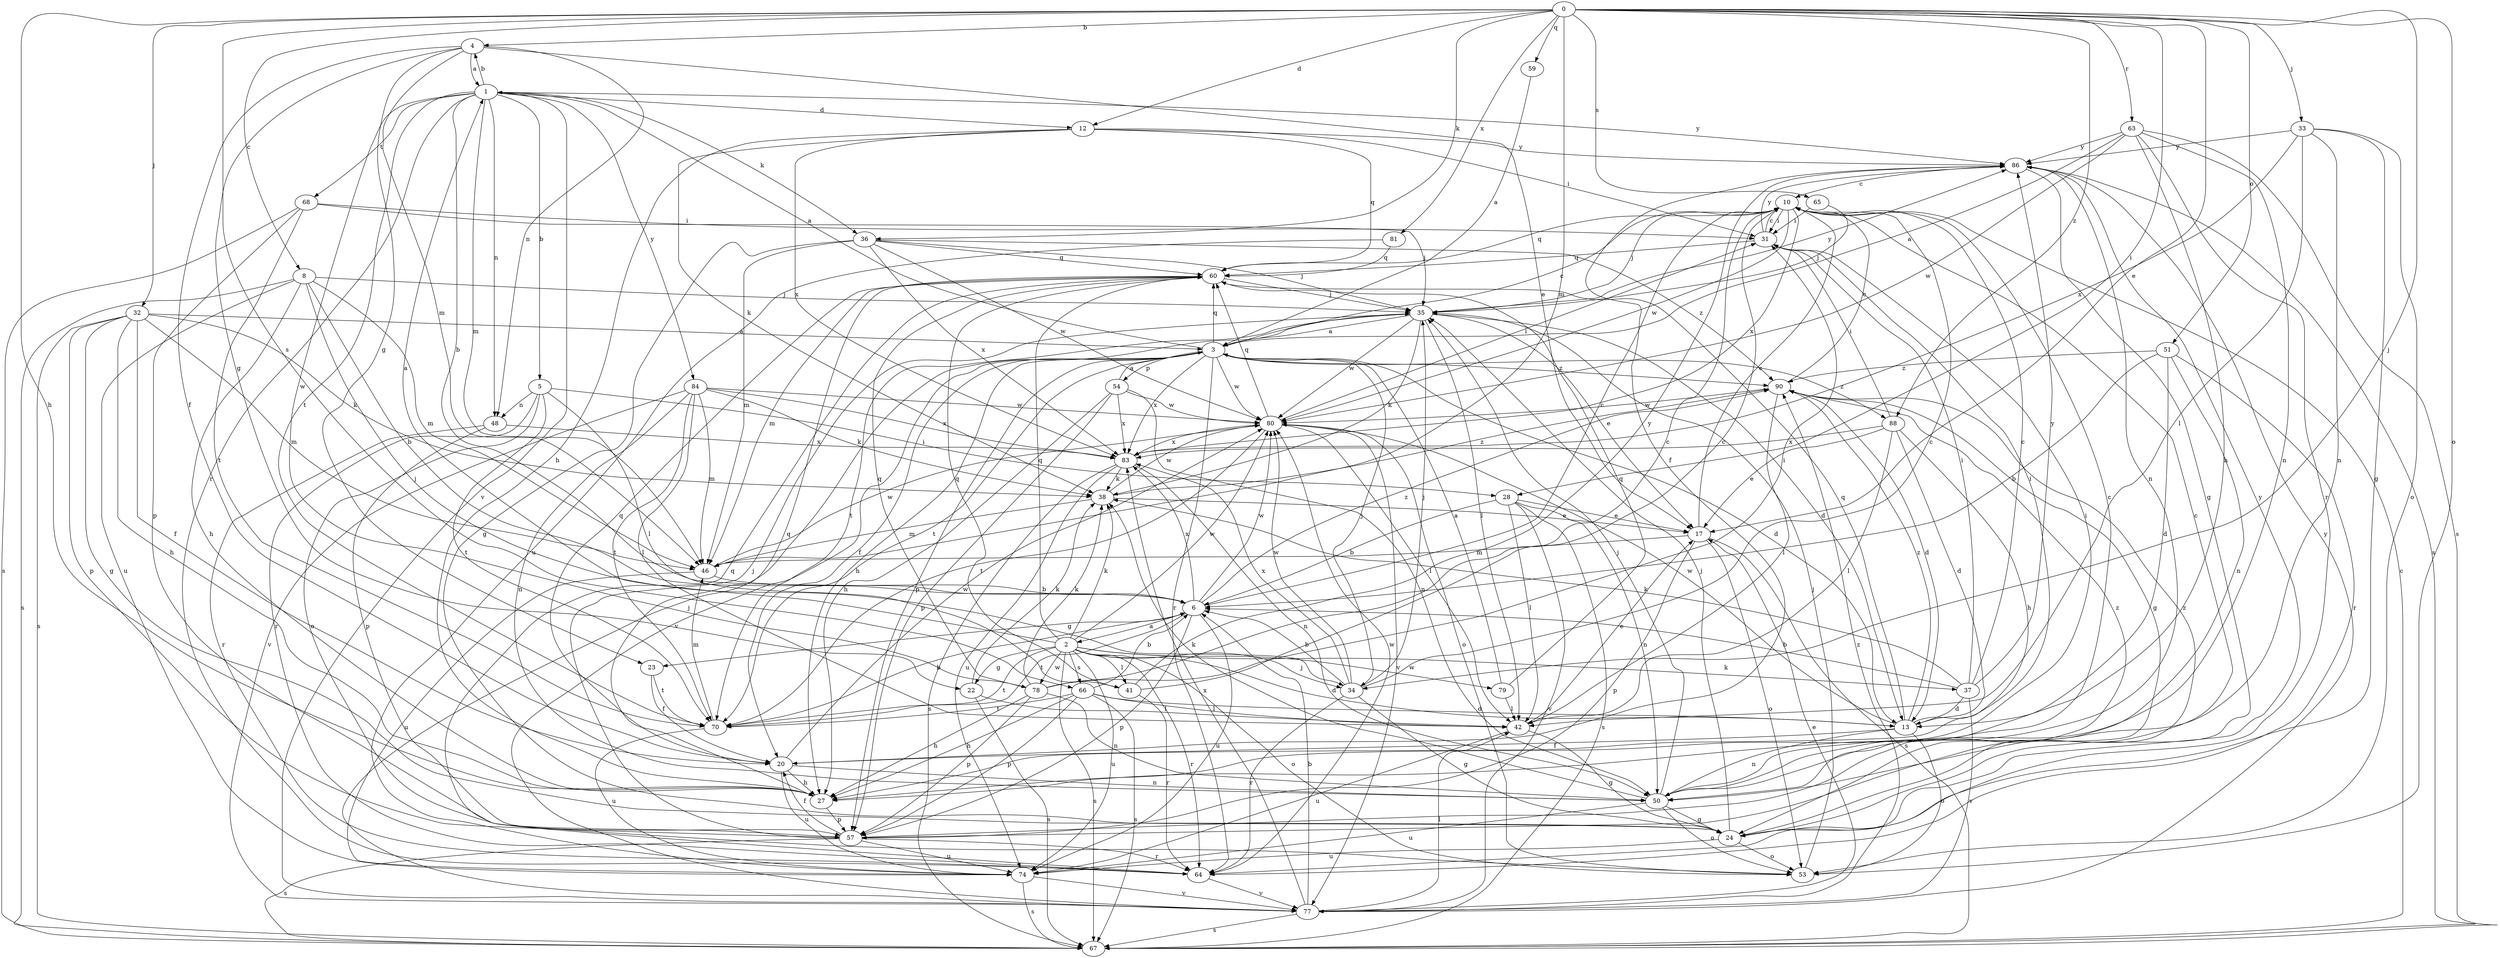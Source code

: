 strict digraph  {
0;
1;
2;
3;
4;
5;
6;
8;
10;
12;
13;
17;
20;
22;
23;
24;
27;
28;
31;
32;
33;
34;
35;
36;
37;
38;
41;
42;
46;
48;
50;
51;
53;
54;
57;
59;
60;
63;
64;
65;
66;
67;
68;
70;
74;
77;
78;
79;
80;
81;
83;
84;
86;
88;
90;
0 -> 4  [label=b];
0 -> 8  [label=c];
0 -> 12  [label=d];
0 -> 17  [label=e];
0 -> 27  [label=h];
0 -> 28  [label=i];
0 -> 32  [label=j];
0 -> 33  [label=j];
0 -> 34  [label=j];
0 -> 36  [label=k];
0 -> 46  [label=m];
0 -> 51  [label=o];
0 -> 53  [label=o];
0 -> 59  [label=q];
0 -> 63  [label=r];
0 -> 65  [label=s];
0 -> 66  [label=s];
0 -> 81  [label=x];
0 -> 88  [label=z];
1 -> 4  [label=b];
1 -> 5  [label=b];
1 -> 6  [label=b];
1 -> 12  [label=d];
1 -> 36  [label=k];
1 -> 46  [label=m];
1 -> 48  [label=n];
1 -> 64  [label=r];
1 -> 68  [label=t];
1 -> 70  [label=t];
1 -> 77  [label=v];
1 -> 78  [label=w];
1 -> 84  [label=y];
1 -> 86  [label=y];
2 -> 1  [label=a];
2 -> 13  [label=d];
2 -> 22  [label=g];
2 -> 34  [label=j];
2 -> 37  [label=k];
2 -> 38  [label=k];
2 -> 41  [label=l];
2 -> 53  [label=o];
2 -> 60  [label=q];
2 -> 64  [label=r];
2 -> 66  [label=s];
2 -> 67  [label=s];
2 -> 70  [label=t];
2 -> 74  [label=u];
2 -> 78  [label=w];
2 -> 79  [label=w];
2 -> 80  [label=w];
3 -> 1  [label=a];
3 -> 10  [label=c];
3 -> 13  [label=d];
3 -> 20  [label=f];
3 -> 27  [label=h];
3 -> 34  [label=j];
3 -> 54  [label=p];
3 -> 57  [label=p];
3 -> 60  [label=q];
3 -> 64  [label=r];
3 -> 70  [label=t];
3 -> 77  [label=v];
3 -> 80  [label=w];
3 -> 83  [label=x];
3 -> 88  [label=z];
3 -> 90  [label=z];
4 -> 1  [label=a];
4 -> 17  [label=e];
4 -> 20  [label=f];
4 -> 22  [label=g];
4 -> 23  [label=g];
4 -> 46  [label=m];
4 -> 48  [label=n];
5 -> 28  [label=i];
5 -> 41  [label=l];
5 -> 48  [label=n];
5 -> 53  [label=o];
5 -> 64  [label=r];
5 -> 70  [label=t];
6 -> 2  [label=a];
6 -> 10  [label=c];
6 -> 23  [label=g];
6 -> 57  [label=p];
6 -> 70  [label=t];
6 -> 74  [label=u];
6 -> 80  [label=w];
6 -> 83  [label=x];
6 -> 90  [label=z];
8 -> 6  [label=b];
8 -> 27  [label=h];
8 -> 34  [label=j];
8 -> 35  [label=j];
8 -> 46  [label=m];
8 -> 67  [label=s];
8 -> 74  [label=u];
10 -> 31  [label=i];
10 -> 35  [label=j];
10 -> 60  [label=q];
10 -> 80  [label=w];
10 -> 83  [label=x];
12 -> 27  [label=h];
12 -> 31  [label=i];
12 -> 38  [label=k];
12 -> 60  [label=q];
12 -> 83  [label=x];
12 -> 86  [label=y];
13 -> 20  [label=f];
13 -> 31  [label=i];
13 -> 50  [label=n];
13 -> 53  [label=o];
13 -> 60  [label=q];
13 -> 80  [label=w];
13 -> 90  [label=z];
17 -> 10  [label=c];
17 -> 46  [label=m];
17 -> 53  [label=o];
17 -> 57  [label=p];
17 -> 67  [label=s];
20 -> 27  [label=h];
20 -> 50  [label=n];
20 -> 60  [label=q];
20 -> 74  [label=u];
20 -> 80  [label=w];
22 -> 38  [label=k];
22 -> 42  [label=l];
22 -> 67  [label=s];
23 -> 20  [label=f];
23 -> 70  [label=t];
24 -> 35  [label=j];
24 -> 53  [label=o];
24 -> 74  [label=u];
24 -> 86  [label=y];
24 -> 90  [label=z];
27 -> 31  [label=i];
27 -> 57  [label=p];
27 -> 60  [label=q];
28 -> 6  [label=b];
28 -> 17  [label=e];
28 -> 42  [label=l];
28 -> 50  [label=n];
28 -> 67  [label=s];
28 -> 77  [label=v];
31 -> 10  [label=c];
31 -> 60  [label=q];
31 -> 86  [label=y];
32 -> 3  [label=a];
32 -> 20  [label=f];
32 -> 24  [label=g];
32 -> 27  [label=h];
32 -> 38  [label=k];
32 -> 46  [label=m];
32 -> 57  [label=p];
32 -> 67  [label=s];
33 -> 24  [label=g];
33 -> 42  [label=l];
33 -> 50  [label=n];
33 -> 53  [label=o];
33 -> 83  [label=x];
33 -> 86  [label=y];
34 -> 6  [label=b];
34 -> 10  [label=c];
34 -> 24  [label=g];
34 -> 35  [label=j];
34 -> 64  [label=r];
34 -> 80  [label=w];
34 -> 83  [label=x];
35 -> 3  [label=a];
35 -> 13  [label=d];
35 -> 17  [label=e];
35 -> 38  [label=k];
35 -> 42  [label=l];
35 -> 70  [label=t];
35 -> 80  [label=w];
35 -> 86  [label=y];
36 -> 24  [label=g];
36 -> 35  [label=j];
36 -> 46  [label=m];
36 -> 60  [label=q];
36 -> 80  [label=w];
36 -> 83  [label=x];
36 -> 90  [label=z];
37 -> 6  [label=b];
37 -> 10  [label=c];
37 -> 13  [label=d];
37 -> 31  [label=i];
37 -> 38  [label=k];
37 -> 77  [label=v];
37 -> 86  [label=y];
38 -> 17  [label=e];
38 -> 46  [label=m];
38 -> 80  [label=w];
38 -> 90  [label=z];
41 -> 10  [label=c];
41 -> 60  [label=q];
41 -> 64  [label=r];
41 -> 86  [label=y];
42 -> 17  [label=e];
42 -> 24  [label=g];
42 -> 74  [label=u];
46 -> 6  [label=b];
46 -> 74  [label=u];
46 -> 80  [label=w];
48 -> 57  [label=p];
48 -> 64  [label=r];
48 -> 83  [label=x];
50 -> 10  [label=c];
50 -> 24  [label=g];
50 -> 35  [label=j];
50 -> 38  [label=k];
50 -> 53  [label=o];
50 -> 74  [label=u];
51 -> 6  [label=b];
51 -> 13  [label=d];
51 -> 50  [label=n];
51 -> 64  [label=r];
51 -> 90  [label=z];
53 -> 35  [label=j];
54 -> 3  [label=a];
54 -> 27  [label=h];
54 -> 50  [label=n];
54 -> 57  [label=p];
54 -> 80  [label=w];
54 -> 83  [label=x];
57 -> 10  [label=c];
57 -> 20  [label=f];
57 -> 35  [label=j];
57 -> 64  [label=r];
57 -> 67  [label=s];
57 -> 74  [label=u];
57 -> 90  [label=z];
59 -> 3  [label=a];
60 -> 35  [label=j];
60 -> 46  [label=m];
63 -> 3  [label=a];
63 -> 27  [label=h];
63 -> 50  [label=n];
63 -> 64  [label=r];
63 -> 67  [label=s];
63 -> 80  [label=w];
63 -> 86  [label=y];
64 -> 60  [label=q];
64 -> 77  [label=v];
64 -> 80  [label=w];
65 -> 31  [label=i];
65 -> 35  [label=j];
66 -> 6  [label=b];
66 -> 13  [label=d];
66 -> 27  [label=h];
66 -> 42  [label=l];
66 -> 57  [label=p];
66 -> 67  [label=s];
66 -> 70  [label=t];
67 -> 10  [label=c];
68 -> 31  [label=i];
68 -> 35  [label=j];
68 -> 57  [label=p];
68 -> 67  [label=s];
68 -> 70  [label=t];
70 -> 6  [label=b];
70 -> 46  [label=m];
70 -> 74  [label=u];
74 -> 67  [label=s];
74 -> 77  [label=v];
77 -> 6  [label=b];
77 -> 17  [label=e];
77 -> 35  [label=j];
77 -> 42  [label=l];
77 -> 67  [label=s];
77 -> 83  [label=x];
77 -> 86  [label=y];
77 -> 90  [label=z];
78 -> 10  [label=c];
78 -> 27  [label=h];
78 -> 31  [label=i];
78 -> 38  [label=k];
78 -> 50  [label=n];
78 -> 57  [label=p];
78 -> 60  [label=q];
79 -> 3  [label=a];
79 -> 42  [label=l];
79 -> 60  [label=q];
80 -> 31  [label=i];
80 -> 42  [label=l];
80 -> 53  [label=o];
80 -> 60  [label=q];
80 -> 70  [label=t];
80 -> 77  [label=v];
80 -> 83  [label=x];
81 -> 60  [label=q];
81 -> 74  [label=u];
83 -> 38  [label=k];
83 -> 50  [label=n];
83 -> 67  [label=s];
83 -> 74  [label=u];
84 -> 38  [label=k];
84 -> 42  [label=l];
84 -> 46  [label=m];
84 -> 50  [label=n];
84 -> 70  [label=t];
84 -> 77  [label=v];
84 -> 80  [label=w];
84 -> 83  [label=x];
86 -> 10  [label=c];
86 -> 20  [label=f];
86 -> 24  [label=g];
86 -> 50  [label=n];
86 -> 67  [label=s];
88 -> 13  [label=d];
88 -> 17  [label=e];
88 -> 27  [label=h];
88 -> 31  [label=i];
88 -> 42  [label=l];
88 -> 83  [label=x];
90 -> 10  [label=c];
90 -> 13  [label=d];
90 -> 24  [label=g];
90 -> 42  [label=l];
90 -> 80  [label=w];
}
